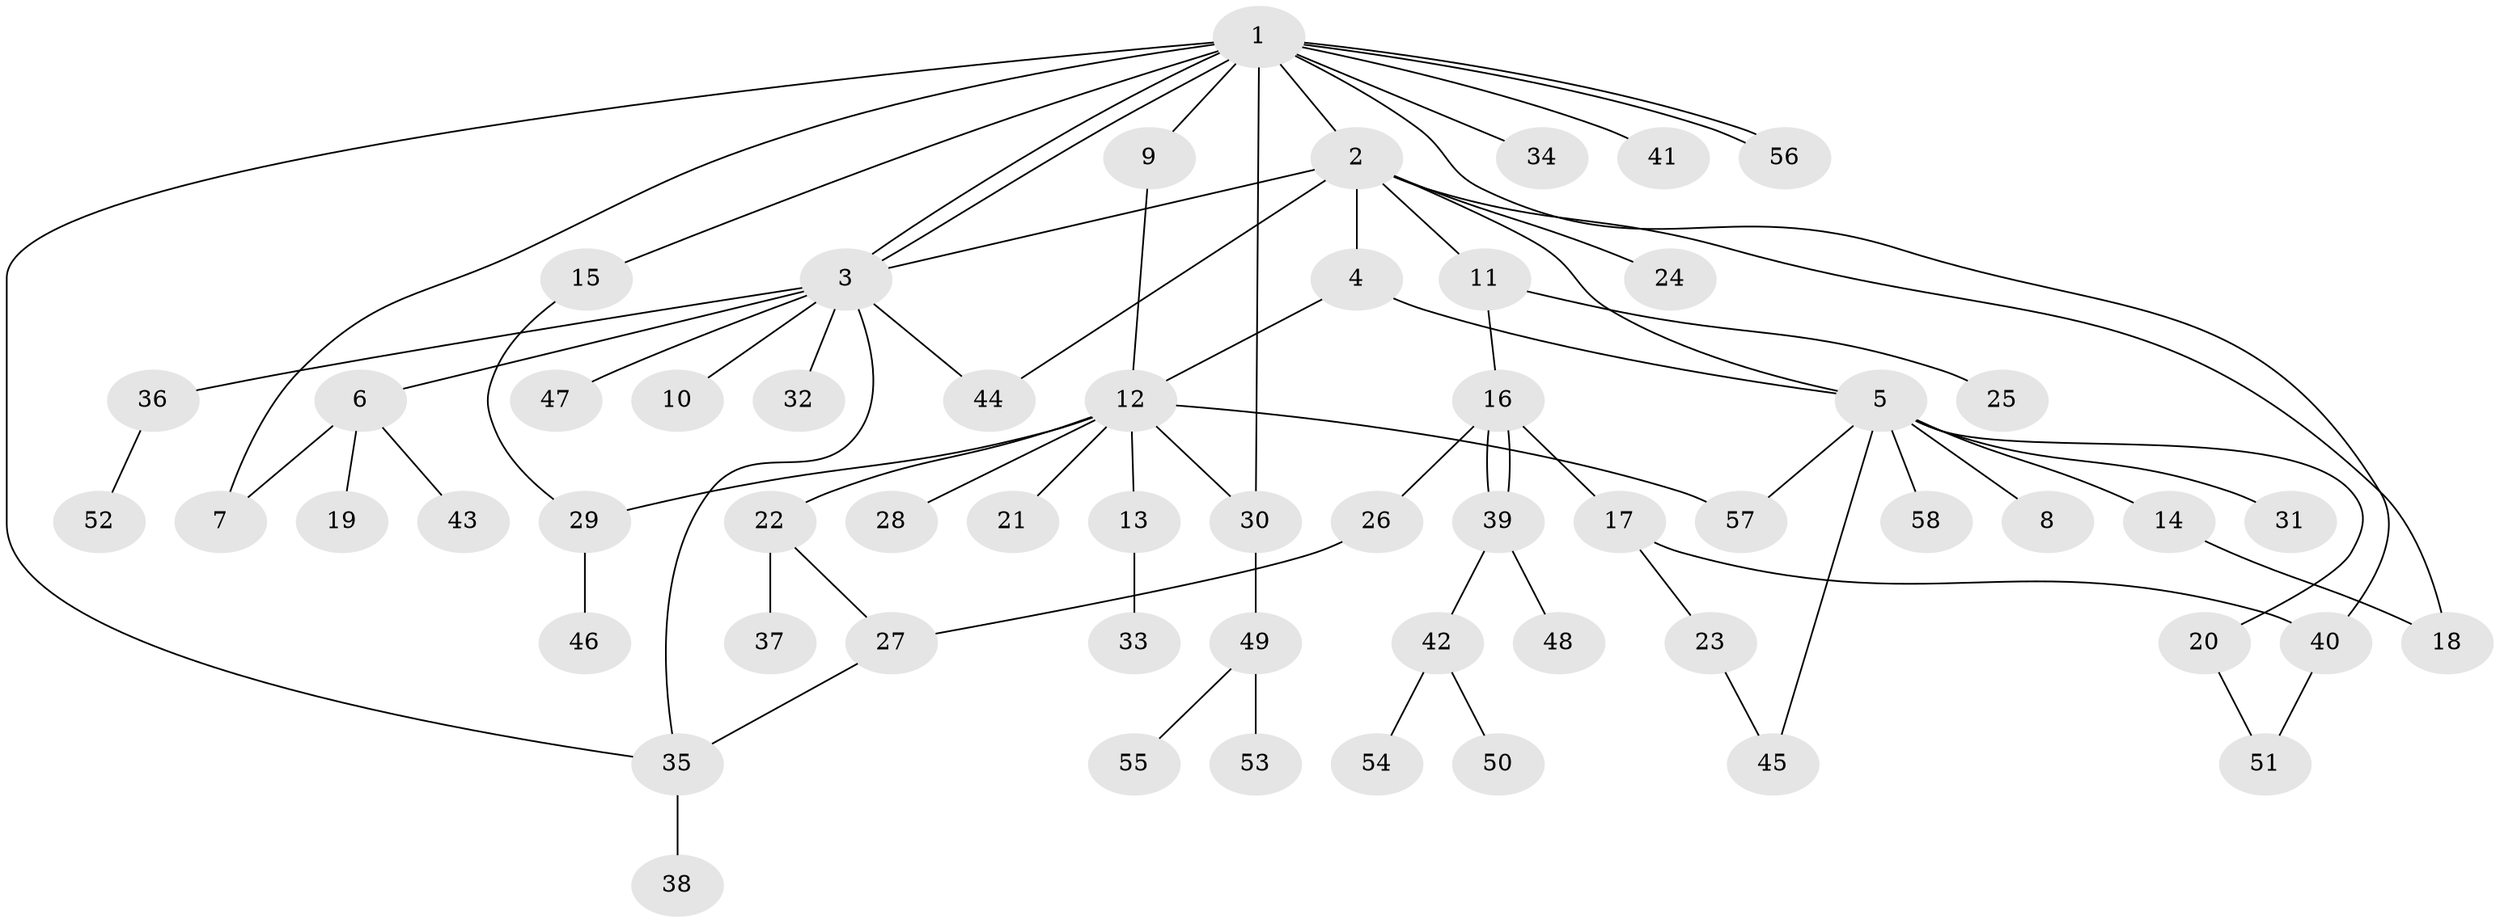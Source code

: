 // coarse degree distribution, {1: 0.8823529411764706, 9: 0.058823529411764705, 8: 0.058823529411764705}
// Generated by graph-tools (version 1.1) at 2025/51/03/04/25 21:51:59]
// undirected, 58 vertices, 75 edges
graph export_dot {
graph [start="1"]
  node [color=gray90,style=filled];
  1;
  2;
  3;
  4;
  5;
  6;
  7;
  8;
  9;
  10;
  11;
  12;
  13;
  14;
  15;
  16;
  17;
  18;
  19;
  20;
  21;
  22;
  23;
  24;
  25;
  26;
  27;
  28;
  29;
  30;
  31;
  32;
  33;
  34;
  35;
  36;
  37;
  38;
  39;
  40;
  41;
  42;
  43;
  44;
  45;
  46;
  47;
  48;
  49;
  50;
  51;
  52;
  53;
  54;
  55;
  56;
  57;
  58;
  1 -- 2;
  1 -- 3;
  1 -- 3;
  1 -- 7;
  1 -- 9;
  1 -- 15;
  1 -- 30;
  1 -- 34;
  1 -- 35;
  1 -- 40;
  1 -- 41;
  1 -- 56;
  1 -- 56;
  2 -- 3;
  2 -- 4;
  2 -- 5;
  2 -- 11;
  2 -- 18;
  2 -- 24;
  2 -- 44;
  3 -- 6;
  3 -- 10;
  3 -- 32;
  3 -- 35;
  3 -- 36;
  3 -- 44;
  3 -- 47;
  4 -- 5;
  4 -- 12;
  5 -- 8;
  5 -- 14;
  5 -- 20;
  5 -- 31;
  5 -- 45;
  5 -- 57;
  5 -- 58;
  6 -- 7;
  6 -- 19;
  6 -- 43;
  9 -- 12;
  11 -- 16;
  11 -- 25;
  12 -- 13;
  12 -- 21;
  12 -- 22;
  12 -- 28;
  12 -- 29;
  12 -- 30;
  12 -- 57;
  13 -- 33;
  14 -- 18;
  15 -- 29;
  16 -- 17;
  16 -- 26;
  16 -- 39;
  16 -- 39;
  17 -- 23;
  17 -- 40;
  20 -- 51;
  22 -- 27;
  22 -- 37;
  23 -- 45;
  26 -- 27;
  27 -- 35;
  29 -- 46;
  30 -- 49;
  35 -- 38;
  36 -- 52;
  39 -- 42;
  39 -- 48;
  40 -- 51;
  42 -- 50;
  42 -- 54;
  49 -- 53;
  49 -- 55;
}
